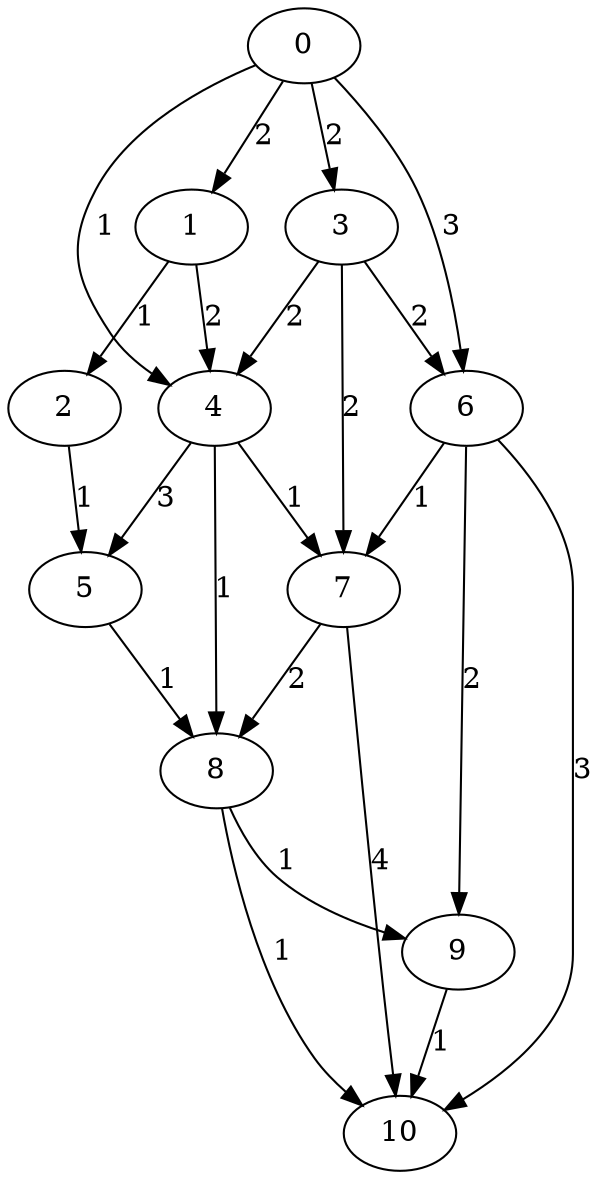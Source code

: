 digraph G {
0 -> 1 [label=2];
0 -> 3 [label=2];
0 -> 4 [label=1];
0 -> 6 [label=3];
1 -> 2 [label=1];
1 -> 4 [label=2];
2 -> 5 [label=1];
3 -> 4 [label=2];
3 -> 6 [label=2];
3 -> 7 [label=2];
4 -> 5 [label=3];
4 -> 7 [label=1];
4 -> 8 [label=1];
5 -> 8 [label=1];
6 -> 7 [label=1];
6 -> 9 [label=2];
6 -> 10 [label=3];
7 -> 8 [label=2];
7 -> 10 [label=4];
8 -> 9 [label=1];
8 -> 10 [label=1];
9 -> 10 [label=1];
}
